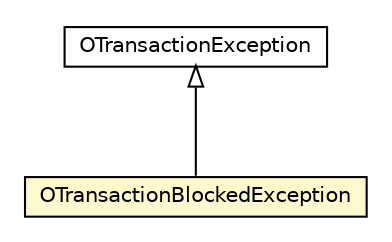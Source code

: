 #!/usr/local/bin/dot
#
# Class diagram 
# Generated by UMLGraph version R5_6-24-gf6e263 (http://www.umlgraph.org/)
#

digraph G {
	edge [fontname="Helvetica",fontsize=10,labelfontname="Helvetica",labelfontsize=10];
	node [fontname="Helvetica",fontsize=10,shape=plaintext];
	nodesep=0.25;
	ranksep=0.5;
	// com.orientechnologies.orient.core.exception.OTransactionBlockedException
	c4207822 [label=<<table title="com.orientechnologies.orient.core.exception.OTransactionBlockedException" border="0" cellborder="1" cellspacing="0" cellpadding="2" port="p" bgcolor="lemonChiffon" href="./OTransactionBlockedException.html">
		<tr><td><table border="0" cellspacing="0" cellpadding="1">
<tr><td align="center" balign="center"> OTransactionBlockedException </td></tr>
		</table></td></tr>
		</table>>, URL="./OTransactionBlockedException.html", fontname="Helvetica", fontcolor="black", fontsize=10.0];
	// com.orientechnologies.orient.core.exception.OTransactionException
	c4207825 [label=<<table title="com.orientechnologies.orient.core.exception.OTransactionException" border="0" cellborder="1" cellspacing="0" cellpadding="2" port="p" href="./OTransactionException.html">
		<tr><td><table border="0" cellspacing="0" cellpadding="1">
<tr><td align="center" balign="center"> OTransactionException </td></tr>
		</table></td></tr>
		</table>>, URL="./OTransactionException.html", fontname="Helvetica", fontcolor="black", fontsize=10.0];
	//com.orientechnologies.orient.core.exception.OTransactionBlockedException extends com.orientechnologies.orient.core.exception.OTransactionException
	c4207825:p -> c4207822:p [dir=back,arrowtail=empty];
}

